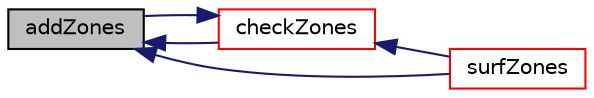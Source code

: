 digraph "addZones"
{
  bgcolor="transparent";
  edge [fontname="Helvetica",fontsize="10",labelfontname="Helvetica",labelfontsize="10"];
  node [fontname="Helvetica",fontsize="10",shape=record];
  rankdir="LR";
  Node1 [label="addZones",height=0.2,width=0.4,color="black", fillcolor="grey75", style="filled", fontcolor="black"];
  Node1 -> Node2 [dir="back",color="midnightblue",fontsize="10",style="solid",fontname="Helvetica"];
  Node2 [label="checkZones",height=0.2,width=0.4,color="red",URL="$a02506.html#af68c0ce74b1ff6da07f8481db8c415ef",tooltip="Check the surface zone definitions. "];
  Node2 -> Node1 [dir="back",color="midnightblue",fontsize="10",style="solid",fontname="Helvetica"];
  Node2 -> Node3 [dir="back",color="midnightblue",fontsize="10",style="solid",fontname="Helvetica"];
  Node3 [label="surfZones",height=0.2,width=0.4,color="red",URL="$a02506.html#aef9df095e77cb940ecee0f94f7c7c905",tooltip="Return surface zones. "];
  Node1 -> Node3 [dir="back",color="midnightblue",fontsize="10",style="solid",fontname="Helvetica"];
}
